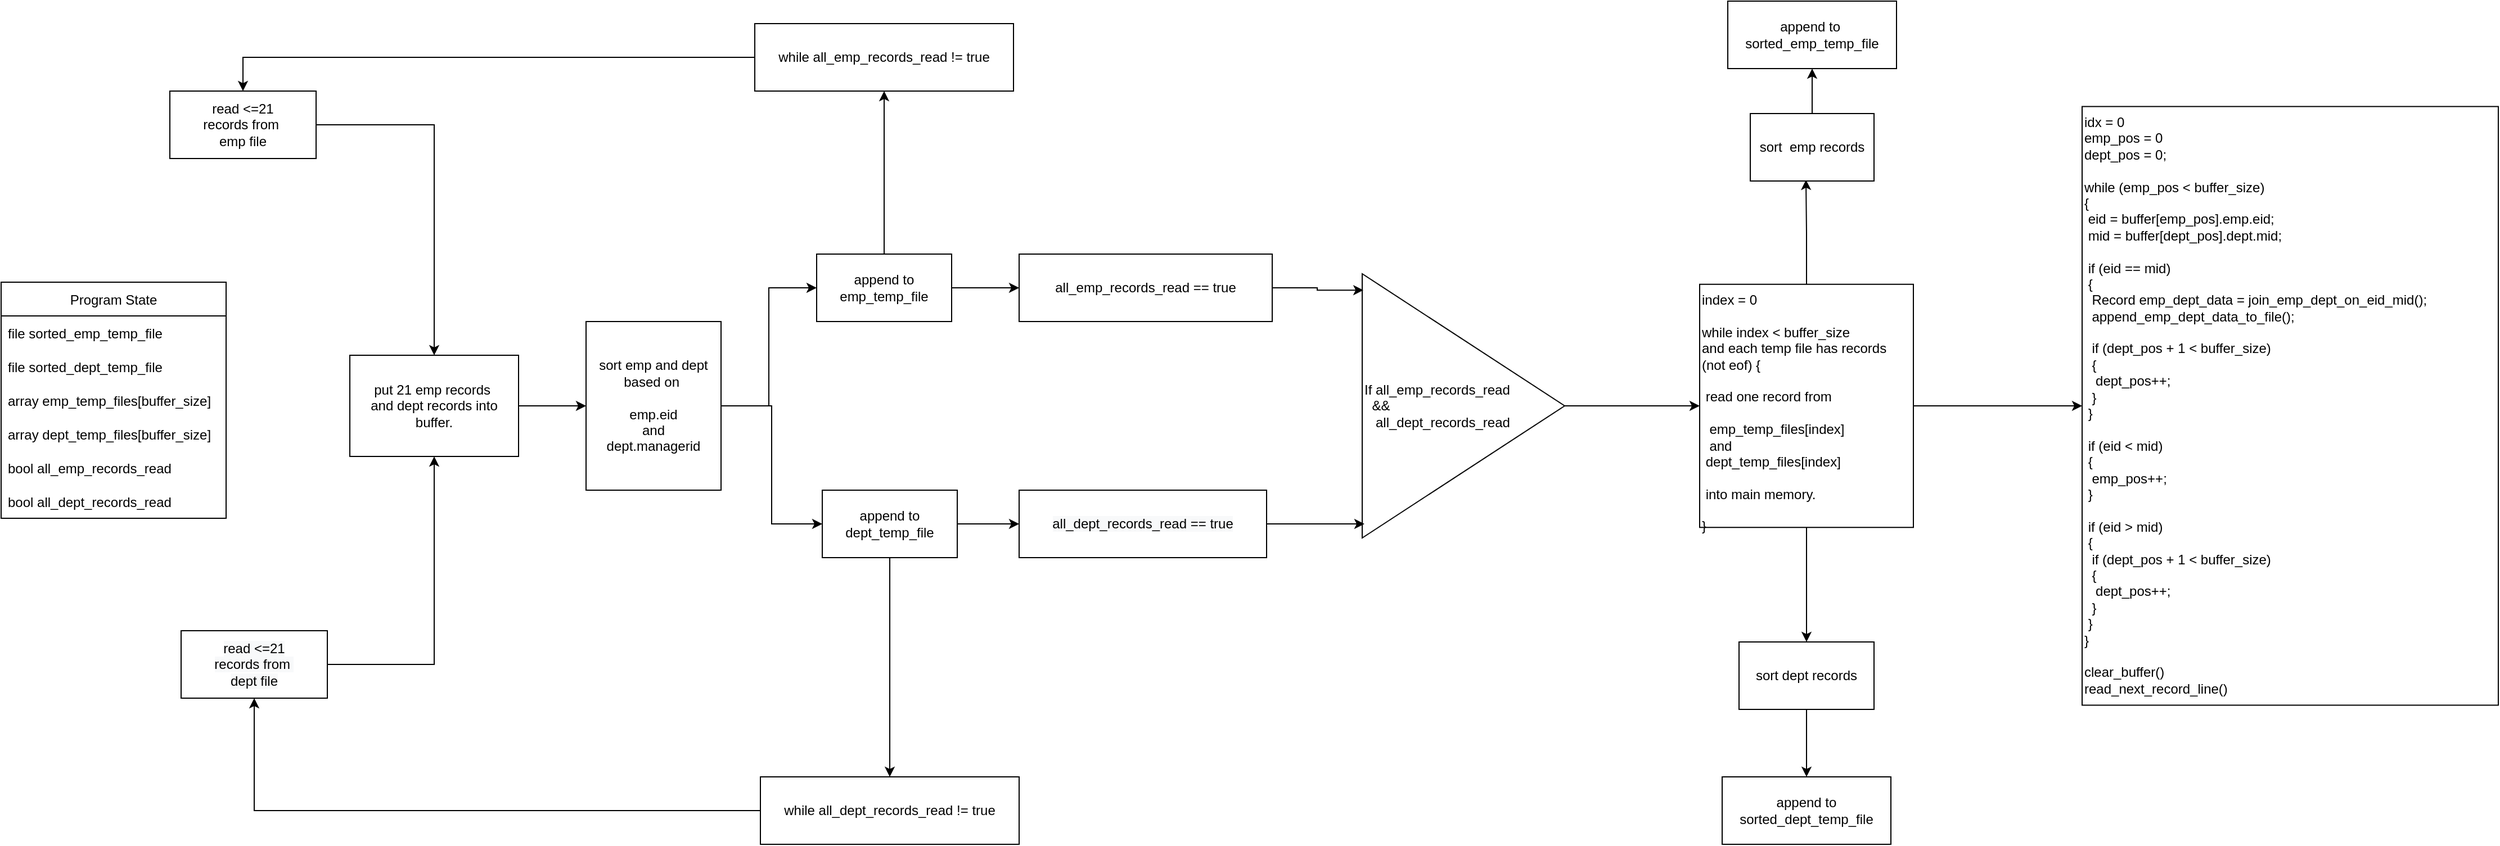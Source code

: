 <mxfile version="16.6.4" type="github">
  <diagram id="C5RBs43oDa-KdzZeNtuy" name="Page-1">
    <mxGraphModel dx="2249" dy="2046" grid="1" gridSize="10" guides="1" tooltips="1" connect="1" arrows="1" fold="1" page="1" pageScale="1" pageWidth="827" pageHeight="1169" math="0" shadow="0">
      <root>
        <mxCell id="WIyWlLk6GJQsqaUBKTNV-0" />
        <mxCell id="WIyWlLk6GJQsqaUBKTNV-1" parent="WIyWlLk6GJQsqaUBKTNV-0" />
        <mxCell id="DkNcFXFSTLgSqyQv_ma4-6" style="edgeStyle=orthogonalEdgeStyle;rounded=0;orthogonalLoop=1;jettySize=auto;html=1;" edge="1" parent="WIyWlLk6GJQsqaUBKTNV-1" source="DkNcFXFSTLgSqyQv_ma4-2" target="DkNcFXFSTLgSqyQv_ma4-4">
          <mxGeometry relative="1" as="geometry">
            <mxPoint x="410" y="240" as="targetPoint" />
          </mxGeometry>
        </mxCell>
        <mxCell id="DkNcFXFSTLgSqyQv_ma4-2" value="read &amp;lt;=21&lt;br&gt;records from&amp;nbsp;&lt;br&gt;emp file" style="rounded=0;whiteSpace=wrap;html=1;" vertex="1" parent="WIyWlLk6GJQsqaUBKTNV-1">
          <mxGeometry x="140" y="30" width="130" height="60" as="geometry" />
        </mxCell>
        <mxCell id="DkNcFXFSTLgSqyQv_ma4-5" style="edgeStyle=orthogonalEdgeStyle;rounded=0;orthogonalLoop=1;jettySize=auto;html=1;entryX=0.5;entryY=1;entryDx=0;entryDy=0;" edge="1" parent="WIyWlLk6GJQsqaUBKTNV-1" source="DkNcFXFSTLgSqyQv_ma4-3" target="DkNcFXFSTLgSqyQv_ma4-4">
          <mxGeometry relative="1" as="geometry" />
        </mxCell>
        <mxCell id="DkNcFXFSTLgSqyQv_ma4-3" value="&lt;span style=&quot;color: rgb(0 , 0 , 0) ; font-family: &amp;#34;helvetica&amp;#34; ; font-size: 12px ; font-style: normal ; font-weight: 400 ; letter-spacing: normal ; text-align: center ; text-indent: 0px ; text-transform: none ; word-spacing: 0px ; background-color: rgb(248 , 249 , 250) ; display: inline ; float: none&quot;&gt;read &amp;lt;=21&lt;/span&gt;&lt;br style=&quot;color: rgb(0 , 0 , 0) ; font-family: &amp;#34;helvetica&amp;#34; ; font-size: 12px ; font-style: normal ; font-weight: 400 ; letter-spacing: normal ; text-align: center ; text-indent: 0px ; text-transform: none ; word-spacing: 0px ; background-color: rgb(248 , 249 , 250)&quot;&gt;&lt;span style=&quot;color: rgb(0 , 0 , 0) ; font-family: &amp;#34;helvetica&amp;#34; ; font-size: 12px ; font-style: normal ; font-weight: 400 ; letter-spacing: normal ; text-align: center ; text-indent: 0px ; text-transform: none ; word-spacing: 0px ; background-color: rgb(248 , 249 , 250) ; display: inline ; float: none&quot;&gt;records from&amp;nbsp;&lt;/span&gt;&lt;br style=&quot;color: rgb(0 , 0 , 0) ; font-family: &amp;#34;helvetica&amp;#34; ; font-size: 12px ; font-style: normal ; font-weight: 400 ; letter-spacing: normal ; text-align: center ; text-indent: 0px ; text-transform: none ; word-spacing: 0px ; background-color: rgb(248 , 249 , 250)&quot;&gt;&lt;span style=&quot;color: rgb(0 , 0 , 0) ; font-family: &amp;#34;helvetica&amp;#34; ; font-size: 12px ; font-style: normal ; font-weight: 400 ; letter-spacing: normal ; text-align: center ; text-indent: 0px ; text-transform: none ; word-spacing: 0px ; background-color: rgb(248 , 249 , 250) ; display: inline ; float: none&quot;&gt;dept file&lt;/span&gt;" style="rounded=0;whiteSpace=wrap;html=1;" vertex="1" parent="WIyWlLk6GJQsqaUBKTNV-1">
          <mxGeometry x="150" y="510" width="130" height="60" as="geometry" />
        </mxCell>
        <mxCell id="DkNcFXFSTLgSqyQv_ma4-10" value="" style="edgeStyle=orthogonalEdgeStyle;rounded=0;orthogonalLoop=1;jettySize=auto;html=1;" edge="1" parent="WIyWlLk6GJQsqaUBKTNV-1" source="DkNcFXFSTLgSqyQv_ma4-4" target="DkNcFXFSTLgSqyQv_ma4-9">
          <mxGeometry relative="1" as="geometry" />
        </mxCell>
        <mxCell id="DkNcFXFSTLgSqyQv_ma4-4" value="put 21 emp records&amp;nbsp;&lt;br&gt;and dept records into&lt;br&gt;buffer." style="rounded=0;whiteSpace=wrap;html=1;" vertex="1" parent="WIyWlLk6GJQsqaUBKTNV-1">
          <mxGeometry x="300" y="265" width="150" height="90" as="geometry" />
        </mxCell>
        <mxCell id="DkNcFXFSTLgSqyQv_ma4-15" style="edgeStyle=orthogonalEdgeStyle;rounded=0;orthogonalLoop=1;jettySize=auto;html=1;entryX=0.5;entryY=0;entryDx=0;entryDy=0;" edge="1" parent="WIyWlLk6GJQsqaUBKTNV-1" source="DkNcFXFSTLgSqyQv_ma4-7" target="DkNcFXFSTLgSqyQv_ma4-2">
          <mxGeometry relative="1" as="geometry" />
        </mxCell>
        <mxCell id="DkNcFXFSTLgSqyQv_ma4-7" value="while all_emp_records_read != true" style="rounded=0;whiteSpace=wrap;html=1;" vertex="1" parent="WIyWlLk6GJQsqaUBKTNV-1">
          <mxGeometry x="660" y="-30" width="230" height="60" as="geometry" />
        </mxCell>
        <mxCell id="DkNcFXFSTLgSqyQv_ma4-17" style="edgeStyle=orthogonalEdgeStyle;rounded=0;orthogonalLoop=1;jettySize=auto;html=1;entryX=0.5;entryY=1;entryDx=0;entryDy=0;" edge="1" parent="WIyWlLk6GJQsqaUBKTNV-1" source="DkNcFXFSTLgSqyQv_ma4-8" target="DkNcFXFSTLgSqyQv_ma4-3">
          <mxGeometry relative="1" as="geometry" />
        </mxCell>
        <mxCell id="DkNcFXFSTLgSqyQv_ma4-8" value="while all_dept_records_read != true" style="rounded=0;whiteSpace=wrap;html=1;" vertex="1" parent="WIyWlLk6GJQsqaUBKTNV-1">
          <mxGeometry x="665" y="640" width="230" height="60" as="geometry" />
        </mxCell>
        <mxCell id="DkNcFXFSTLgSqyQv_ma4-40" value="" style="edgeStyle=orthogonalEdgeStyle;rounded=0;orthogonalLoop=1;jettySize=auto;html=1;" edge="1" parent="WIyWlLk6GJQsqaUBKTNV-1" source="DkNcFXFSTLgSqyQv_ma4-9" target="DkNcFXFSTLgSqyQv_ma4-39">
          <mxGeometry relative="1" as="geometry" />
        </mxCell>
        <mxCell id="DkNcFXFSTLgSqyQv_ma4-43" value="" style="edgeStyle=orthogonalEdgeStyle;rounded=0;orthogonalLoop=1;jettySize=auto;html=1;" edge="1" parent="WIyWlLk6GJQsqaUBKTNV-1" source="DkNcFXFSTLgSqyQv_ma4-9" target="DkNcFXFSTLgSqyQv_ma4-42">
          <mxGeometry relative="1" as="geometry" />
        </mxCell>
        <mxCell id="DkNcFXFSTLgSqyQv_ma4-9" value="sort emp and dept&lt;br&gt;based on&amp;nbsp;&lt;br&gt;&lt;br&gt;emp.eid&lt;br&gt;and&lt;br&gt;dept.managerid" style="whiteSpace=wrap;html=1;rounded=0;" vertex="1" parent="WIyWlLk6GJQsqaUBKTNV-1">
          <mxGeometry x="510" y="235" width="120" height="150" as="geometry" />
        </mxCell>
        <mxCell id="DkNcFXFSTLgSqyQv_ma4-22" value="Program State" style="swimlane;fontStyle=0;childLayout=stackLayout;horizontal=1;startSize=30;horizontalStack=0;resizeParent=1;resizeParentMax=0;resizeLast=0;collapsible=1;marginBottom=0;" vertex="1" parent="WIyWlLk6GJQsqaUBKTNV-1">
          <mxGeometry x="-10" y="200" width="200" height="210" as="geometry" />
        </mxCell>
        <mxCell id="DkNcFXFSTLgSqyQv_ma4-23" value="file sorted_emp_temp_file" style="text;strokeColor=none;fillColor=none;align=left;verticalAlign=middle;spacingLeft=4;spacingRight=4;overflow=hidden;points=[[0,0.5],[1,0.5]];portConstraint=eastwest;rotatable=0;" vertex="1" parent="DkNcFXFSTLgSqyQv_ma4-22">
          <mxGeometry y="30" width="200" height="30" as="geometry" />
        </mxCell>
        <mxCell id="DkNcFXFSTLgSqyQv_ma4-45" value="file sorted_dept_temp_file" style="text;strokeColor=none;fillColor=none;align=left;verticalAlign=middle;spacingLeft=4;spacingRight=4;overflow=hidden;points=[[0,0.5],[1,0.5]];portConstraint=eastwest;rotatable=0;" vertex="1" parent="DkNcFXFSTLgSqyQv_ma4-22">
          <mxGeometry y="60" width="200" height="30" as="geometry" />
        </mxCell>
        <mxCell id="DkNcFXFSTLgSqyQv_ma4-46" value="array emp_temp_files[buffer_size]" style="text;strokeColor=none;fillColor=none;align=left;verticalAlign=middle;spacingLeft=4;spacingRight=4;overflow=hidden;points=[[0,0.5],[1,0.5]];portConstraint=eastwest;rotatable=0;" vertex="1" parent="DkNcFXFSTLgSqyQv_ma4-22">
          <mxGeometry y="90" width="200" height="30" as="geometry" />
        </mxCell>
        <mxCell id="DkNcFXFSTLgSqyQv_ma4-47" value="array dept_temp_files[buffer_size]" style="text;strokeColor=none;fillColor=none;align=left;verticalAlign=middle;spacingLeft=4;spacingRight=4;overflow=hidden;points=[[0,0.5],[1,0.5]];portConstraint=eastwest;rotatable=0;" vertex="1" parent="DkNcFXFSTLgSqyQv_ma4-22">
          <mxGeometry y="120" width="200" height="30" as="geometry" />
        </mxCell>
        <mxCell id="DkNcFXFSTLgSqyQv_ma4-24" value="bool all_emp_records_read" style="text;strokeColor=none;fillColor=none;align=left;verticalAlign=middle;spacingLeft=4;spacingRight=4;overflow=hidden;points=[[0,0.5],[1,0.5]];portConstraint=eastwest;rotatable=0;" vertex="1" parent="DkNcFXFSTLgSqyQv_ma4-22">
          <mxGeometry y="150" width="200" height="30" as="geometry" />
        </mxCell>
        <mxCell id="DkNcFXFSTLgSqyQv_ma4-27" value="bool all_dept_records_read" style="text;strokeColor=none;fillColor=none;align=left;verticalAlign=middle;spacingLeft=4;spacingRight=4;overflow=hidden;points=[[0,0.5],[1,0.5]];portConstraint=eastwest;rotatable=0;" vertex="1" parent="DkNcFXFSTLgSqyQv_ma4-22">
          <mxGeometry y="180" width="200" height="30" as="geometry" />
        </mxCell>
        <mxCell id="DkNcFXFSTLgSqyQv_ma4-56" value="" style="edgeStyle=orthogonalEdgeStyle;rounded=0;orthogonalLoop=1;jettySize=auto;html=1;" edge="1" parent="WIyWlLk6GJQsqaUBKTNV-1" source="DkNcFXFSTLgSqyQv_ma4-33" target="DkNcFXFSTLgSqyQv_ma4-55">
          <mxGeometry relative="1" as="geometry" />
        </mxCell>
        <mxCell id="DkNcFXFSTLgSqyQv_ma4-33" value="If all_emp_records_read &lt;br&gt;&lt;span style=&quot;white-space: pre&quot;&gt;	&lt;/span&gt;&lt;span style=&quot;white-space: pre&quot;&gt;	&lt;/span&gt;&amp;amp;&amp;amp;&amp;nbsp;&lt;br&gt;&amp;nbsp; &amp;nbsp;all_dept_records_read" style="triangle;whiteSpace=wrap;html=1;align=left;" vertex="1" parent="WIyWlLk6GJQsqaUBKTNV-1">
          <mxGeometry x="1200" y="192.5" width="180" height="235" as="geometry" />
        </mxCell>
        <mxCell id="DkNcFXFSTLgSqyQv_ma4-41" style="edgeStyle=orthogonalEdgeStyle;rounded=0;orthogonalLoop=1;jettySize=auto;html=1;" edge="1" parent="WIyWlLk6GJQsqaUBKTNV-1" source="DkNcFXFSTLgSqyQv_ma4-39" target="DkNcFXFSTLgSqyQv_ma4-7">
          <mxGeometry relative="1" as="geometry" />
        </mxCell>
        <mxCell id="DkNcFXFSTLgSqyQv_ma4-49" value="" style="edgeStyle=orthogonalEdgeStyle;rounded=0;orthogonalLoop=1;jettySize=auto;html=1;" edge="1" parent="WIyWlLk6GJQsqaUBKTNV-1" source="DkNcFXFSTLgSqyQv_ma4-39" target="DkNcFXFSTLgSqyQv_ma4-48">
          <mxGeometry relative="1" as="geometry" />
        </mxCell>
        <mxCell id="DkNcFXFSTLgSqyQv_ma4-39" value="append to emp_temp_file" style="whiteSpace=wrap;html=1;rounded=0;" vertex="1" parent="WIyWlLk6GJQsqaUBKTNV-1">
          <mxGeometry x="715" y="175" width="120" height="60" as="geometry" />
        </mxCell>
        <mxCell id="DkNcFXFSTLgSqyQv_ma4-44" style="edgeStyle=orthogonalEdgeStyle;rounded=0;orthogonalLoop=1;jettySize=auto;html=1;entryX=0.5;entryY=0;entryDx=0;entryDy=0;" edge="1" parent="WIyWlLk6GJQsqaUBKTNV-1" source="DkNcFXFSTLgSqyQv_ma4-42" target="DkNcFXFSTLgSqyQv_ma4-8">
          <mxGeometry relative="1" as="geometry" />
        </mxCell>
        <mxCell id="DkNcFXFSTLgSqyQv_ma4-52" style="edgeStyle=orthogonalEdgeStyle;rounded=0;orthogonalLoop=1;jettySize=auto;html=1;" edge="1" parent="WIyWlLk6GJQsqaUBKTNV-1" source="DkNcFXFSTLgSqyQv_ma4-42" target="DkNcFXFSTLgSqyQv_ma4-50">
          <mxGeometry relative="1" as="geometry" />
        </mxCell>
        <mxCell id="DkNcFXFSTLgSqyQv_ma4-42" value="append to dept_temp_file" style="whiteSpace=wrap;html=1;rounded=0;" vertex="1" parent="WIyWlLk6GJQsqaUBKTNV-1">
          <mxGeometry x="720" y="385" width="120" height="60" as="geometry" />
        </mxCell>
        <mxCell id="DkNcFXFSTLgSqyQv_ma4-53" style="edgeStyle=orthogonalEdgeStyle;rounded=0;orthogonalLoop=1;jettySize=auto;html=1;entryX=0.006;entryY=0.062;entryDx=0;entryDy=0;entryPerimeter=0;" edge="1" parent="WIyWlLk6GJQsqaUBKTNV-1" source="DkNcFXFSTLgSqyQv_ma4-48" target="DkNcFXFSTLgSqyQv_ma4-33">
          <mxGeometry relative="1" as="geometry" />
        </mxCell>
        <mxCell id="DkNcFXFSTLgSqyQv_ma4-48" value="all_emp_records_read == true" style="rounded=0;whiteSpace=wrap;html=1;" vertex="1" parent="WIyWlLk6GJQsqaUBKTNV-1">
          <mxGeometry x="895" y="175" width="225" height="60" as="geometry" />
        </mxCell>
        <mxCell id="DkNcFXFSTLgSqyQv_ma4-54" style="edgeStyle=orthogonalEdgeStyle;rounded=0;orthogonalLoop=1;jettySize=auto;html=1;entryX=0.011;entryY=0.947;entryDx=0;entryDy=0;entryPerimeter=0;" edge="1" parent="WIyWlLk6GJQsqaUBKTNV-1" source="DkNcFXFSTLgSqyQv_ma4-50" target="DkNcFXFSTLgSqyQv_ma4-33">
          <mxGeometry relative="1" as="geometry" />
        </mxCell>
        <mxCell id="DkNcFXFSTLgSqyQv_ma4-50" value="&lt;span style=&quot;color: rgb(0 , 0 , 0) ; font-family: &amp;#34;helvetica&amp;#34; ; font-size: 12px ; font-style: normal ; font-weight: 400 ; letter-spacing: normal ; text-align: center ; text-indent: 0px ; text-transform: none ; word-spacing: 0px ; background-color: rgb(248 , 249 , 250) ; display: inline ; float: none&quot;&gt;all_dept_records_read == true&lt;/span&gt;" style="whiteSpace=wrap;html=1;rounded=0;" vertex="1" parent="WIyWlLk6GJQsqaUBKTNV-1">
          <mxGeometry x="895" y="385" width="220" height="60" as="geometry" />
        </mxCell>
        <mxCell id="DkNcFXFSTLgSqyQv_ma4-67" style="edgeStyle=orthogonalEdgeStyle;rounded=0;orthogonalLoop=1;jettySize=auto;html=1;entryX=0.5;entryY=0;entryDx=0;entryDy=0;" edge="1" parent="WIyWlLk6GJQsqaUBKTNV-1" source="DkNcFXFSTLgSqyQv_ma4-55" target="DkNcFXFSTLgSqyQv_ma4-59">
          <mxGeometry relative="1" as="geometry" />
        </mxCell>
        <mxCell id="DkNcFXFSTLgSqyQv_ma4-68" style="edgeStyle=orthogonalEdgeStyle;rounded=0;orthogonalLoop=1;jettySize=auto;html=1;entryX=0.45;entryY=0.983;entryDx=0;entryDy=0;entryPerimeter=0;" edge="1" parent="WIyWlLk6GJQsqaUBKTNV-1" source="DkNcFXFSTLgSqyQv_ma4-55" target="DkNcFXFSTLgSqyQv_ma4-57">
          <mxGeometry relative="1" as="geometry" />
        </mxCell>
        <mxCell id="DkNcFXFSTLgSqyQv_ma4-76" style="edgeStyle=orthogonalEdgeStyle;rounded=0;orthogonalLoop=1;jettySize=auto;html=1;entryX=0;entryY=0.5;entryDx=0;entryDy=0;fontFamily=Helvetica;fontSize=12;fontColor=default;" edge="1" parent="WIyWlLk6GJQsqaUBKTNV-1" source="DkNcFXFSTLgSqyQv_ma4-55" target="DkNcFXFSTLgSqyQv_ma4-75">
          <mxGeometry relative="1" as="geometry" />
        </mxCell>
        <mxCell id="DkNcFXFSTLgSqyQv_ma4-55" value="index = 0&lt;br&gt;&lt;br&gt;while index &amp;lt; buffer_size&lt;br&gt;and each temp file has records&lt;br&gt;(not eof) {&lt;br&gt;&lt;br&gt;&lt;span style=&quot;white-space: pre&quot;&gt;	&lt;/span&gt;read one record from&lt;br&gt;&lt;br&gt;&amp;nbsp;&lt;span style=&quot;white-space: pre&quot;&gt;	&lt;/span&gt;emp_temp_files[index]&lt;br&gt;&lt;span style=&quot;white-space: pre&quot;&gt;	&lt;/span&gt;&lt;span style=&quot;white-space: pre&quot;&gt;	&lt;/span&gt;and &lt;br&gt;&lt;span style=&quot;white-space: pre&quot;&gt;	&lt;/span&gt;dept_temp_files[index] &lt;br&gt;&lt;br&gt;&lt;span style=&quot;white-space: pre&quot;&gt;	&lt;/span&gt;into main memory.&lt;br&gt;&lt;br&gt;}" style="whiteSpace=wrap;html=1;align=left;horizontal=1;verticalAlign=top;" vertex="1" parent="WIyWlLk6GJQsqaUBKTNV-1">
          <mxGeometry x="1500" y="201.88" width="190" height="216.25" as="geometry" />
        </mxCell>
        <mxCell id="DkNcFXFSTLgSqyQv_ma4-66" value="" style="edgeStyle=orthogonalEdgeStyle;rounded=0;orthogonalLoop=1;jettySize=auto;html=1;" edge="1" parent="WIyWlLk6GJQsqaUBKTNV-1" source="DkNcFXFSTLgSqyQv_ma4-57" target="DkNcFXFSTLgSqyQv_ma4-65">
          <mxGeometry relative="1" as="geometry" />
        </mxCell>
        <mxCell id="DkNcFXFSTLgSqyQv_ma4-57" value="sort&amp;nbsp; emp records" style="whiteSpace=wrap;html=1;" vertex="1" parent="WIyWlLk6GJQsqaUBKTNV-1">
          <mxGeometry x="1545" y="50" width="110" height="60" as="geometry" />
        </mxCell>
        <mxCell id="DkNcFXFSTLgSqyQv_ma4-64" value="" style="edgeStyle=orthogonalEdgeStyle;rounded=0;orthogonalLoop=1;jettySize=auto;html=1;" edge="1" parent="WIyWlLk6GJQsqaUBKTNV-1" source="DkNcFXFSTLgSqyQv_ma4-59" target="DkNcFXFSTLgSqyQv_ma4-63">
          <mxGeometry relative="1" as="geometry" />
        </mxCell>
        <mxCell id="DkNcFXFSTLgSqyQv_ma4-59" value="sort dept records" style="whiteSpace=wrap;html=1;" vertex="1" parent="WIyWlLk6GJQsqaUBKTNV-1">
          <mxGeometry x="1535" y="520" width="120" height="60" as="geometry" />
        </mxCell>
        <mxCell id="DkNcFXFSTLgSqyQv_ma4-63" value="append to sorted_dept_temp_file" style="whiteSpace=wrap;html=1;" vertex="1" parent="WIyWlLk6GJQsqaUBKTNV-1">
          <mxGeometry x="1520" y="640" width="150" height="60" as="geometry" />
        </mxCell>
        <mxCell id="DkNcFXFSTLgSqyQv_ma4-65" value="append to&amp;nbsp;&lt;br&gt;sorted_emp_temp_file" style="whiteSpace=wrap;html=1;" vertex="1" parent="WIyWlLk6GJQsqaUBKTNV-1">
          <mxGeometry x="1525" y="-50" width="150" height="60" as="geometry" />
        </mxCell>
        <mxCell id="DkNcFXFSTLgSqyQv_ma4-75" value="idx = 0&lt;br&gt;emp_pos = 0&lt;br&gt;dept_pos = 0;&lt;br&gt;&lt;br&gt;while (emp_pos &amp;lt; buffer_size)&amp;nbsp;&lt;br&gt;{&lt;br&gt;&lt;span&gt;	&lt;/span&gt;&lt;span style=&quot;white-space: pre&quot;&gt;	&lt;/span&gt;eid = buffer[emp_pos].emp.eid;&lt;br&gt;&lt;span&gt;	&lt;/span&gt;&lt;span style=&quot;white-space: pre&quot;&gt;	&lt;/span&gt;mid = buffer[dept_pos].dept.mid;&lt;br&gt;&lt;span&gt;	&lt;/span&gt;&lt;span&gt;	&lt;/span&gt;&lt;span style=&quot;white-space: pre&quot;&gt;	&lt;/span&gt;&lt;br&gt;&lt;span style=&quot;white-space: pre&quot;&gt;	&lt;/span&gt;if (eid == mid)&lt;br&gt;&lt;span&gt;	&lt;/span&gt;&lt;span&gt;	&lt;/span&gt;&lt;span style=&quot;white-space: pre&quot;&gt;	&lt;/span&gt;{&lt;br&gt;&lt;span&gt;	&lt;/span&gt;&lt;span&gt;	&lt;/span&gt;&lt;span&gt;	&lt;/span&gt;&lt;span&gt;	&lt;/span&gt;&lt;span style=&quot;white-space: pre&quot;&gt;	&lt;/span&gt;&lt;span style=&quot;white-space: pre&quot;&gt;	&lt;/span&gt;Record emp_dept_data = join_emp_dept_on_eid_mid();&lt;br&gt;&lt;span&gt;	&lt;/span&gt;&lt;span&gt;	&lt;/span&gt;&lt;span&gt;	&lt;/span&gt;&lt;span&gt;	&lt;/span&gt;&lt;span style=&quot;white-space: pre&quot;&gt;	&lt;/span&gt;&lt;span style=&quot;white-space: pre&quot;&gt;	&lt;/span&gt;append_emp_dept_data_to_file();&lt;br&gt;&lt;br&gt;&lt;span style=&quot;white-space: pre&quot;&gt;	&lt;/span&gt;&lt;span style=&quot;white-space: pre&quot;&gt;	&lt;/span&gt;if (dept_pos + 1 &amp;lt; buffer_size)&lt;br&gt;&lt;span style=&quot;white-space: pre&quot;&gt;	&lt;/span&gt;&lt;span style=&quot;white-space: pre&quot;&gt;	&lt;/span&gt;{&lt;br&gt;&lt;span style=&quot;white-space: pre&quot;&gt;	&lt;/span&gt;&lt;span style=&quot;white-space: pre&quot;&gt;	&lt;/span&gt;&lt;span style=&quot;white-space: pre&quot;&gt;	&lt;/span&gt;dept_pos++;&lt;br&gt;&lt;span style=&quot;white-space: pre&quot;&gt;	&lt;/span&gt;&lt;span style=&quot;white-space: pre&quot;&gt;	&lt;/span&gt;}&lt;br&gt;&lt;span&gt;	&lt;/span&gt;&lt;span&gt;	&lt;/span&gt;&lt;span style=&quot;white-space: pre&quot;&gt;	&lt;/span&gt;}&lt;br&gt;&lt;br&gt;&lt;span&gt;	&lt;/span&gt;&lt;span&gt;	&lt;/span&gt;&lt;span style=&quot;white-space: pre&quot;&gt;	&lt;/span&gt;if (eid &amp;lt; mid)&lt;br&gt;&lt;span&gt;	&lt;/span&gt;&lt;span&gt;	&lt;/span&gt;&lt;span style=&quot;white-space: pre&quot;&gt;	&lt;/span&gt;{&lt;br&gt;&lt;span&gt;	&lt;/span&gt;&lt;span&gt;	&lt;/span&gt;&lt;span&gt;	&lt;/span&gt;&lt;span&gt;	&lt;/span&gt;&lt;span style=&quot;white-space: pre&quot;&gt;	&lt;/span&gt;&lt;span style=&quot;white-space: pre&quot;&gt;	&lt;/span&gt;emp_pos++;&lt;br&gt;&lt;span&gt;	&lt;/span&gt;&lt;span&gt;	&lt;/span&gt;&lt;span style=&quot;white-space: pre&quot;&gt;	&lt;/span&gt;}&lt;br&gt;&lt;br&gt;&lt;span&gt;	&lt;/span&gt;&lt;span&gt;	&lt;/span&gt;&lt;span style=&quot;white-space: pre&quot;&gt;	&lt;/span&gt;if (eid &amp;gt; mid)&lt;br&gt;&lt;span&gt;	&lt;/span&gt;&lt;span&gt;	&lt;/span&gt;&lt;span style=&quot;white-space: pre&quot;&gt;	&lt;/span&gt;{&lt;br&gt;&lt;span&gt;	&lt;/span&gt;&lt;span&gt;	&lt;/span&gt;&lt;span style=&quot;white-space: pre&quot;&gt;	&lt;/span&gt;&lt;span style=&quot;white-space: pre&quot;&gt;	&lt;/span&gt;if (dept_pos + 1 &amp;lt; buffer_size)&lt;br&gt;&lt;span&gt;	&lt;/span&gt;&lt;span&gt;	&lt;/span&gt;&lt;span style=&quot;white-space: pre&quot;&gt;	&lt;/span&gt;&lt;span style=&quot;white-space: pre&quot;&gt;	&lt;/span&gt;{&lt;br&gt;&lt;span&gt;	&lt;/span&gt;&lt;span&gt;	&lt;/span&gt;&lt;span&gt;	&lt;/span&gt;&lt;span style=&quot;white-space: pre&quot;&gt;	&lt;/span&gt;&lt;span style=&quot;white-space: pre&quot;&gt;	&lt;/span&gt;&lt;span style=&quot;white-space: pre&quot;&gt;	&lt;/span&gt;dept_pos++;&lt;br&gt;&lt;span&gt;	&lt;/span&gt;&lt;span&gt;	&lt;/span&gt;&lt;span style=&quot;white-space: pre&quot;&gt;	&lt;/span&gt;&lt;span style=&quot;white-space: pre&quot;&gt;	&lt;/span&gt;}&lt;br&gt;&lt;span&gt;	&lt;/span&gt;&lt;span&gt;	&lt;/span&gt;&lt;span style=&quot;white-space: pre&quot;&gt;	&lt;/span&gt;}&lt;br&gt;}&lt;br&gt;&lt;br&gt;clear_buffer()&lt;br&gt;read_next_record_line()" style="rounded=0;whiteSpace=wrap;html=1;fontFamily=Helvetica;fontSize=12;fontColor=default;strokeColor=default;fillColor=default;textDirection=ltr;verticalAlign=top;align=left;" vertex="1" parent="WIyWlLk6GJQsqaUBKTNV-1">
          <mxGeometry x="1840" y="43.75" width="370" height="532.5" as="geometry" />
        </mxCell>
      </root>
    </mxGraphModel>
  </diagram>
</mxfile>
